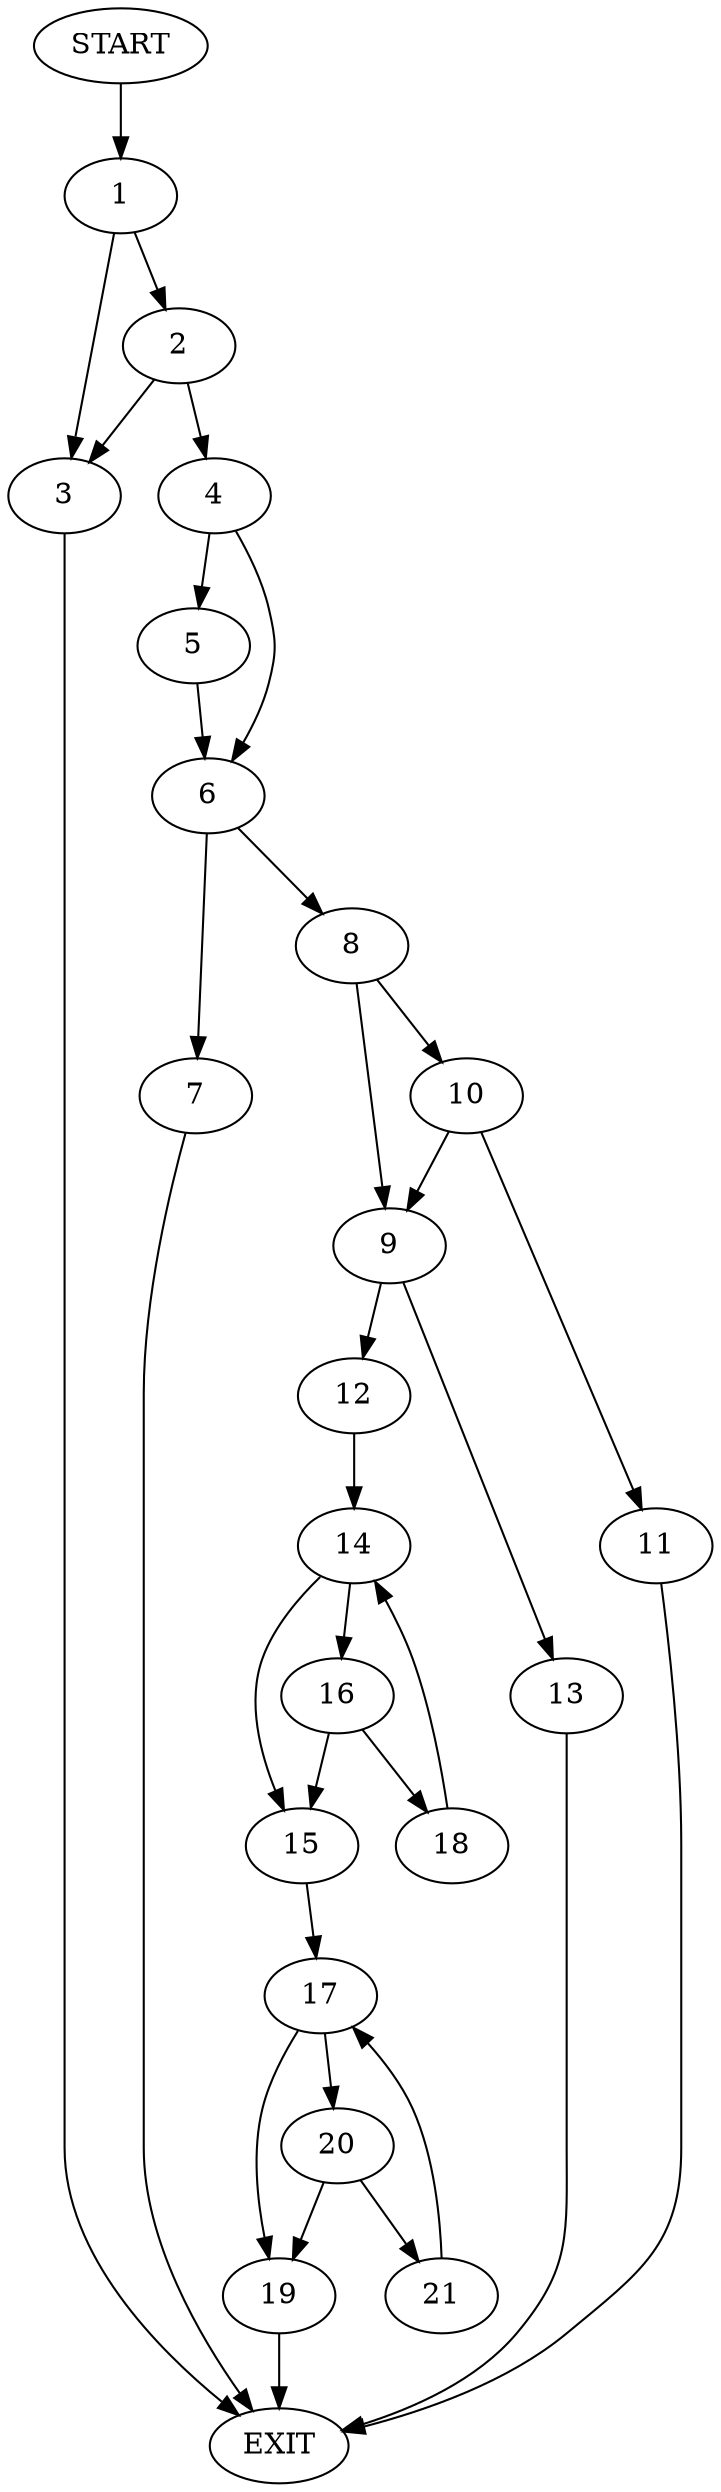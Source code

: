 digraph {
0 [label="START"]
22 [label="EXIT"]
0 -> 1
1 -> 2
1 -> 3
3 -> 22
2 -> 4
2 -> 3
4 -> 5
4 -> 6
6 -> 7
6 -> 8
5 -> 6
7 -> 22
8 -> 9
8 -> 10
10 -> 11
10 -> 9
9 -> 12
9 -> 13
11 -> 22
12 -> 14
13 -> 22
14 -> 15
14 -> 16
15 -> 17
16 -> 15
16 -> 18
18 -> 14
17 -> 19
17 -> 20
20 -> 19
20 -> 21
19 -> 22
21 -> 17
}
